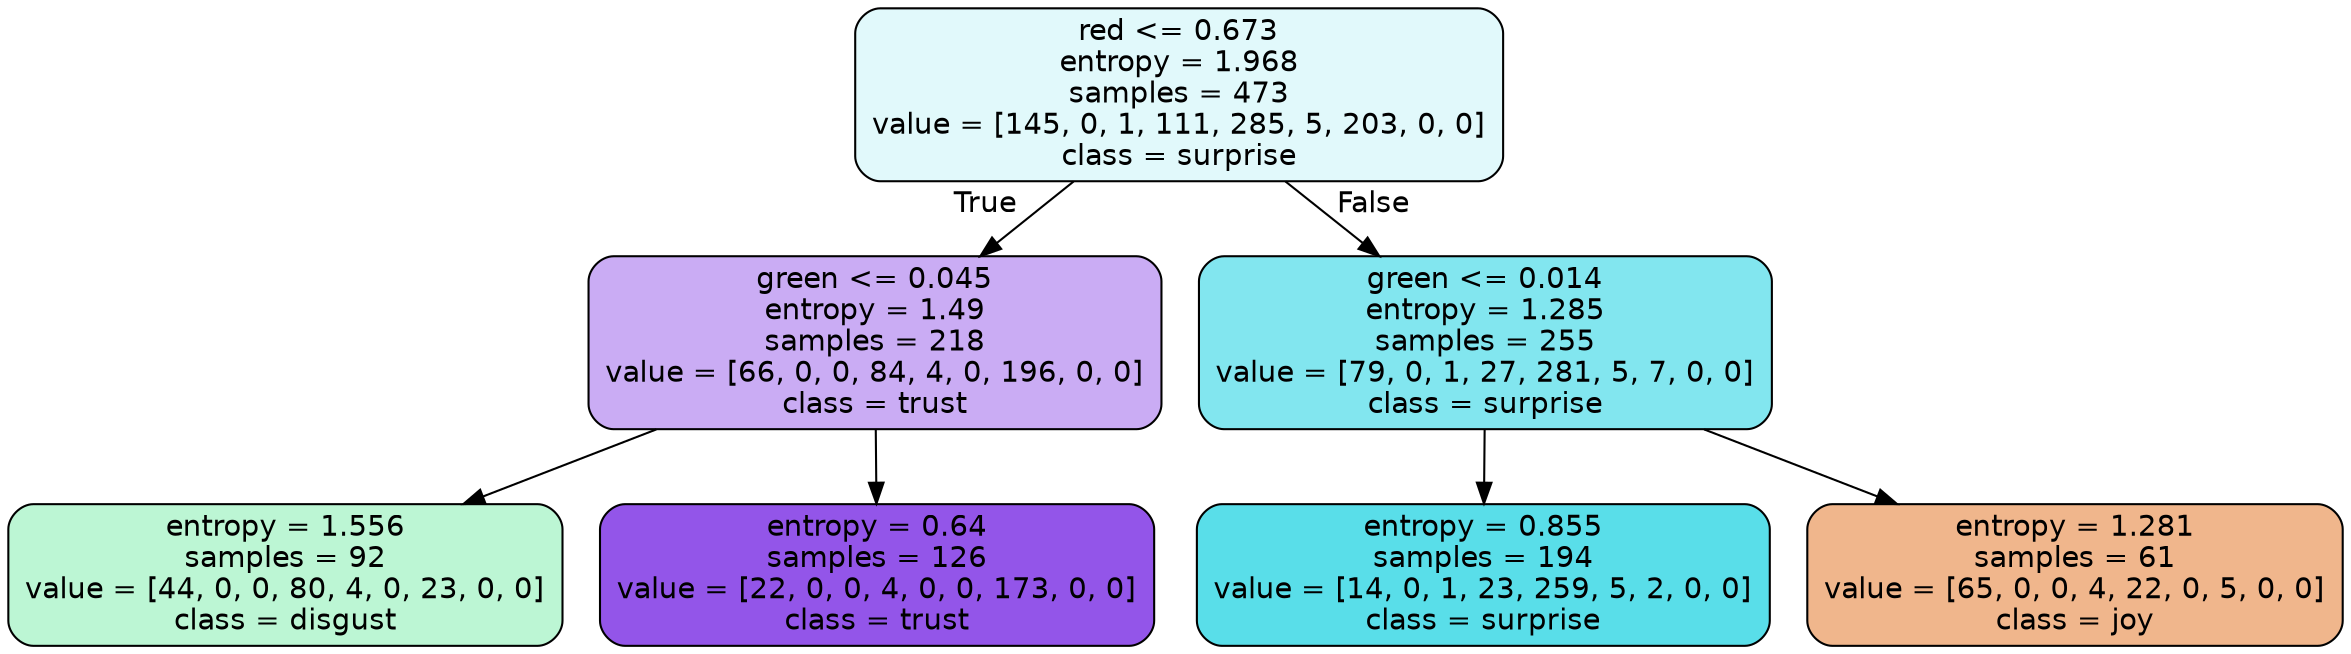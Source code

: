 digraph Tree {
node [shape=box, style="filled, rounded", color="black", fontname=helvetica] ;
edge [fontname=helvetica] ;
0 [label="red <= 0.673\nentropy = 1.968\nsamples = 473\nvalue = [145, 0, 1, 111, 285, 5, 203, 0, 0]\nclass = surprise", fillcolor="#39d7e526"] ;
1 [label="green <= 0.045\nentropy = 1.49\nsamples = 218\nvalue = [66, 0, 0, 84, 4, 0, 196, 0, 0]\nclass = trust", fillcolor="#8139e56b"] ;
0 -> 1 [labeldistance=2.5, labelangle=45, headlabel="True"] ;
2 [label="entropy = 1.556\nsamples = 92\nvalue = [44, 0, 0, 80, 4, 0, 23, 0, 0]\nclass = disgust", fillcolor="#39e58156"] ;
1 -> 2 ;
3 [label="entropy = 0.64\nsamples = 126\nvalue = [22, 0, 0, 4, 0, 0, 173, 0, 0]\nclass = trust", fillcolor="#8139e5da"] ;
1 -> 3 ;
4 [label="green <= 0.014\nentropy = 1.285\nsamples = 255\nvalue = [79, 0, 1, 27, 281, 5, 7, 0, 0]\nclass = surprise", fillcolor="#39d7e5a0"] ;
0 -> 4 [labeldistance=2.5, labelangle=-45, headlabel="False"] ;
5 [label="entropy = 0.855\nsamples = 194\nvalue = [14, 0, 1, 23, 259, 5, 2, 0, 0]\nclass = surprise", fillcolor="#39d7e5d6"] ;
4 -> 5 ;
6 [label="entropy = 1.281\nsamples = 61\nvalue = [65, 0, 0, 4, 22, 0, 5, 0, 0]\nclass = joy", fillcolor="#e5813994"] ;
4 -> 6 ;
}